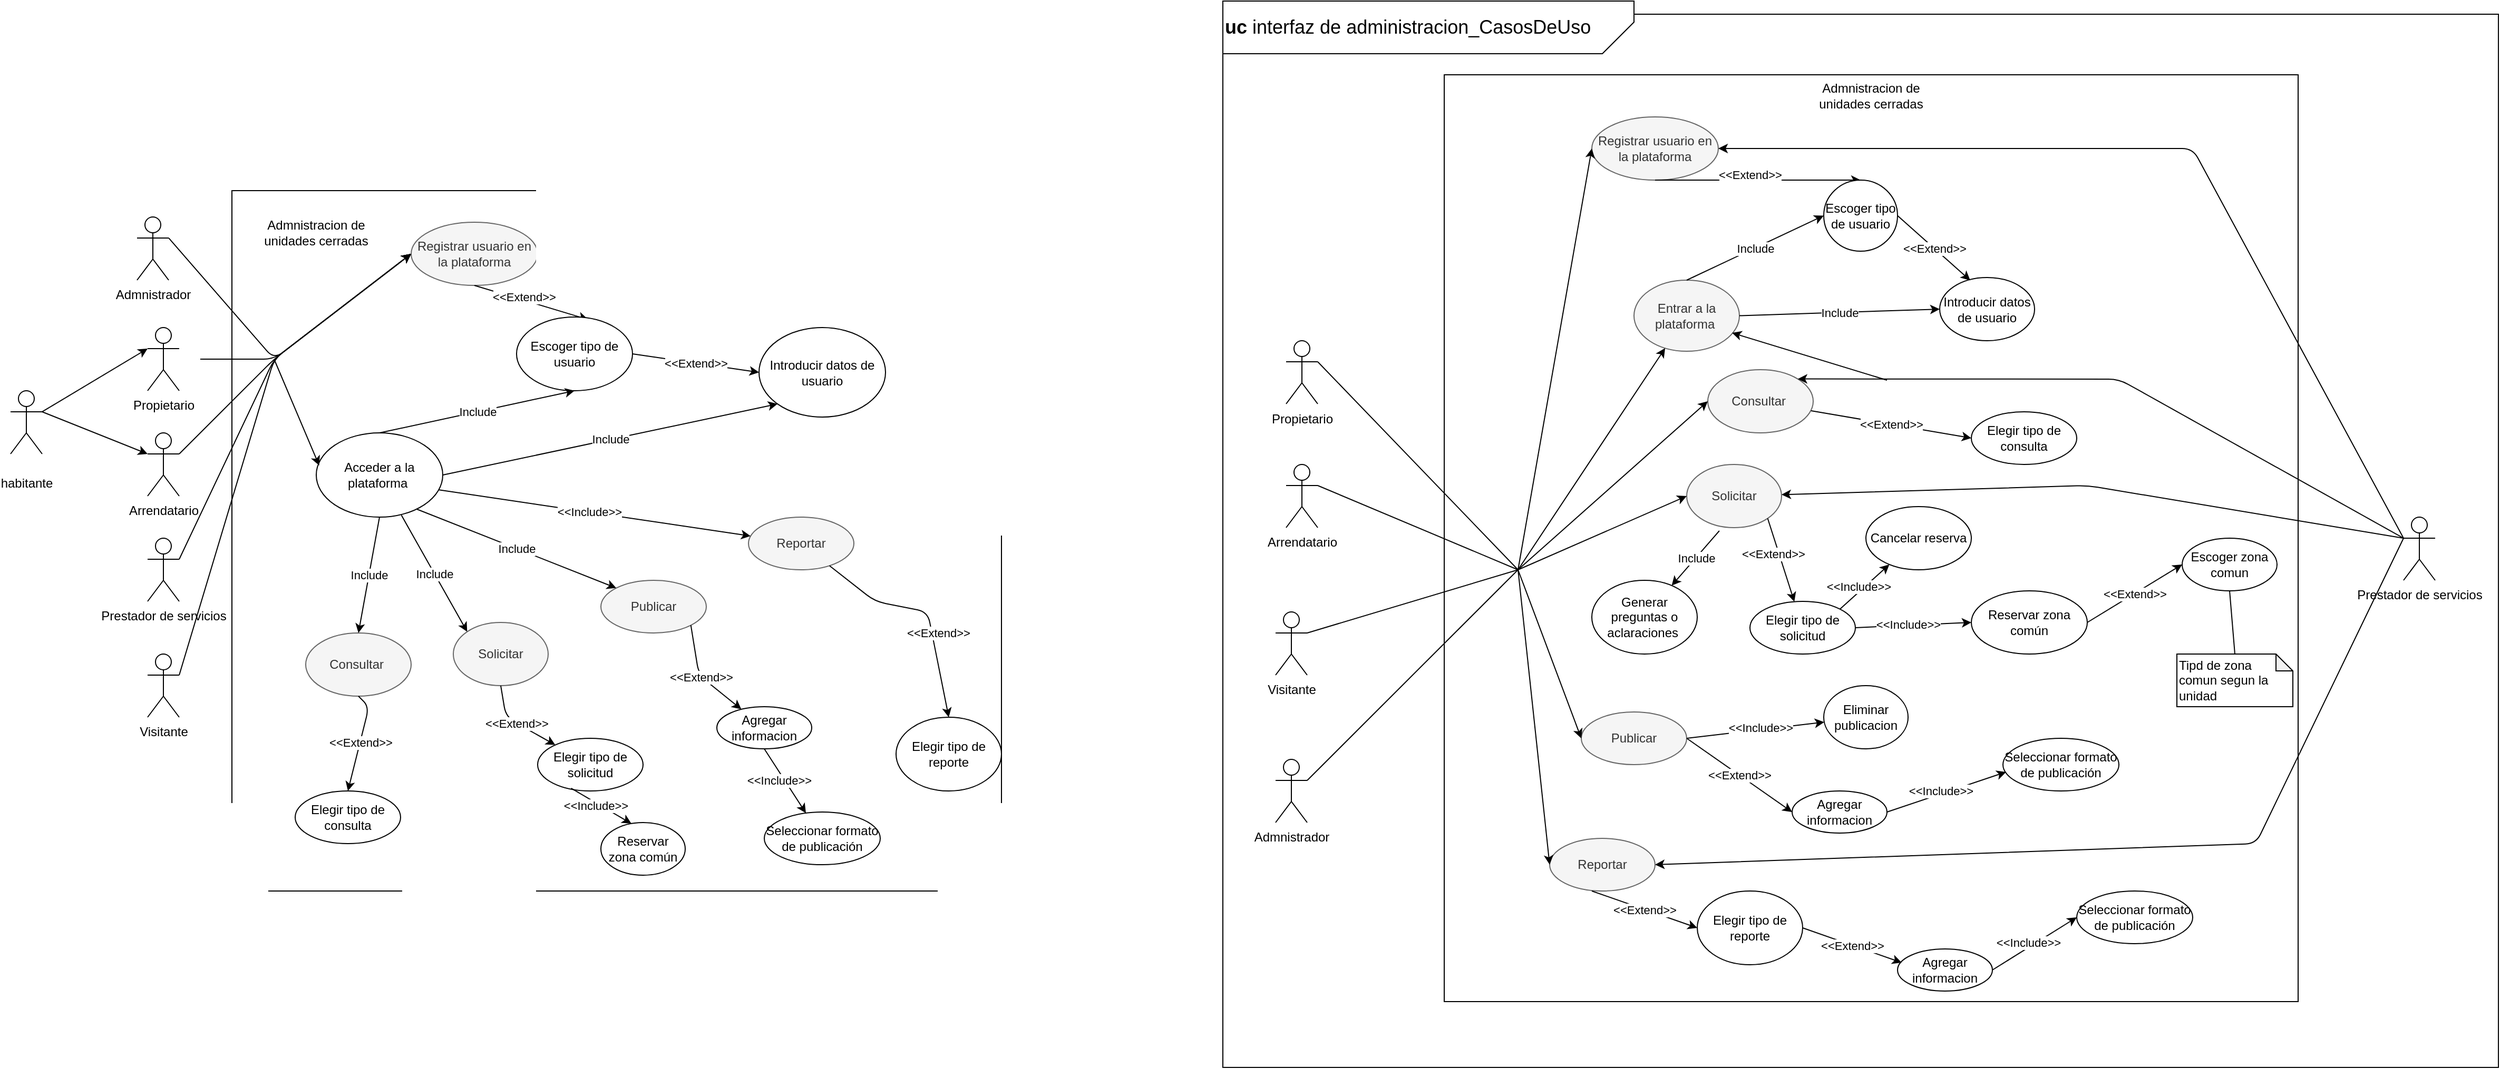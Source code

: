<mxfile version="13.6.6" type="github">
  <diagram id="JqKcGQJoDCqcwupZXbkY" name="Page-1">
    <mxGraphModel dx="2487" dy="1841" grid="1" gridSize="10" guides="1" tooltips="1" connect="1" arrows="1" fold="1" page="1" pageScale="1" pageWidth="827" pageHeight="1169" math="0" shadow="0">
      <root>
        <mxCell id="0" />
        <mxCell id="1" parent="0" />
        <mxCell id="0xDbNC47fGg1-5seRC9q-161" value="" style="rounded=0;whiteSpace=wrap;html=1;" vertex="1" parent="1">
          <mxGeometry x="1130" y="-287.5" width="1210" height="1000" as="geometry" />
        </mxCell>
        <mxCell id="DWUB2Uf6saMLc5BY2L6b-1" value="Admnistrador" style="shape=umlActor;verticalLabelPosition=bottom;verticalAlign=top;html=1;outlineConnect=0;" parent="1" vertex="1">
          <mxGeometry x="100" y="-95" width="30" height="60" as="geometry" />
        </mxCell>
        <mxCell id="DWUB2Uf6saMLc5BY2L6b-2" value="Propietario" style="shape=umlActor;verticalLabelPosition=bottom;verticalAlign=top;html=1;outlineConnect=0;" parent="1" vertex="1">
          <mxGeometry x="110" y="10" width="30" height="60" as="geometry" />
        </mxCell>
        <mxCell id="DWUB2Uf6saMLc5BY2L6b-3" value="Arrendatario" style="shape=umlActor;verticalLabelPosition=bottom;verticalAlign=top;html=1;outlineConnect=0;" parent="1" vertex="1">
          <mxGeometry x="110" y="110" width="30" height="60" as="geometry" />
        </mxCell>
        <mxCell id="DWUB2Uf6saMLc5BY2L6b-4" value="Prestador de servicios" style="shape=umlActor;verticalLabelPosition=bottom;verticalAlign=top;html=1;outlineConnect=0;" parent="1" vertex="1">
          <mxGeometry x="110" y="210" width="30" height="60" as="geometry" />
        </mxCell>
        <mxCell id="DWUB2Uf6saMLc5BY2L6b-7" value="Visitante" style="shape=umlActor;verticalLabelPosition=bottom;verticalAlign=top;html=1;outlineConnect=0;" parent="1" vertex="1">
          <mxGeometry x="110" y="320" width="30" height="60" as="geometry" />
        </mxCell>
        <mxCell id="DWUB2Uf6saMLc5BY2L6b-8" value="" style="rounded=0;whiteSpace=wrap;html=1;" parent="1" vertex="1">
          <mxGeometry x="190" y="-120" width="730" height="665" as="geometry" />
        </mxCell>
        <mxCell id="DWUB2Uf6saMLc5BY2L6b-9" value="Admnistracion de unidades cerradas" style="text;html=1;strokeColor=none;fillColor=none;align=center;verticalAlign=middle;whiteSpace=wrap;rounded=0;" parent="1" vertex="1">
          <mxGeometry x="200" y="-90" width="140" height="20" as="geometry" />
        </mxCell>
        <mxCell id="DWUB2Uf6saMLc5BY2L6b-14" value="Registrar usuario en la plataforma" style="ellipse;whiteSpace=wrap;html=1;fillColor=#f5f5f5;strokeColor=#666666;fontColor=#333333;" parent="1" vertex="1">
          <mxGeometry x="360" y="-90" width="120" height="60" as="geometry" />
        </mxCell>
        <mxCell id="DWUB2Uf6saMLc5BY2L6b-17" value="" style="endArrow=classic;html=1;exitX=1;exitY=0.333;exitDx=0;exitDy=0;exitPerimeter=0;entryX=0;entryY=0.5;entryDx=0;entryDy=0;" parent="1" source="DWUB2Uf6saMLc5BY2L6b-3" target="DWUB2Uf6saMLc5BY2L6b-14" edge="1">
          <mxGeometry width="50" height="50" relative="1" as="geometry">
            <mxPoint x="500" y="160" as="sourcePoint" />
            <mxPoint x="380" y="30" as="targetPoint" />
            <Array as="points">
              <mxPoint x="230" y="40" />
            </Array>
          </mxGeometry>
        </mxCell>
        <mxCell id="DWUB2Uf6saMLc5BY2L6b-18" value="" style="endArrow=classic;html=1;exitX=1;exitY=0.333;exitDx=0;exitDy=0;exitPerimeter=0;entryX=0;entryY=0.5;entryDx=0;entryDy=0;" parent="1" source="DWUB2Uf6saMLc5BY2L6b-4" target="DWUB2Uf6saMLc5BY2L6b-14" edge="1">
          <mxGeometry width="50" height="50" relative="1" as="geometry">
            <mxPoint x="490" y="190.0" as="sourcePoint" />
            <mxPoint x="400" y="40" as="targetPoint" />
            <Array as="points">
              <mxPoint x="230" y="40" />
            </Array>
          </mxGeometry>
        </mxCell>
        <mxCell id="DWUB2Uf6saMLc5BY2L6b-19" value="" style="endArrow=classic;html=1;exitX=1;exitY=0.333;exitDx=0;exitDy=0;exitPerimeter=0;entryX=0;entryY=0.5;entryDx=0;entryDy=0;" parent="1" source="DWUB2Uf6saMLc5BY2L6b-7" target="DWUB2Uf6saMLc5BY2L6b-14" edge="1">
          <mxGeometry width="50" height="50" relative="1" as="geometry">
            <mxPoint x="500" y="200.0" as="sourcePoint" />
            <mxPoint x="550" y="150.0" as="targetPoint" />
            <Array as="points">
              <mxPoint x="230" y="40" />
            </Array>
          </mxGeometry>
        </mxCell>
        <mxCell id="DWUB2Uf6saMLc5BY2L6b-20" value="" style="endArrow=classic;html=1;exitX=1;exitY=0.333;exitDx=0;exitDy=0;exitPerimeter=0;entryX=0;entryY=0.5;entryDx=0;entryDy=0;" parent="1" source="DWUB2Uf6saMLc5BY2L6b-1" target="DWUB2Uf6saMLc5BY2L6b-14" edge="1">
          <mxGeometry width="50" height="50" relative="1" as="geometry">
            <mxPoint x="510" y="210.0" as="sourcePoint" />
            <mxPoint x="500" y="20" as="targetPoint" />
            <Array as="points">
              <mxPoint x="230" y="40" />
            </Array>
          </mxGeometry>
        </mxCell>
        <mxCell id="DWUB2Uf6saMLc5BY2L6b-21" value="" style="endArrow=classic;html=1;entryX=0;entryY=0.5;entryDx=0;entryDy=0;" parent="1" target="DWUB2Uf6saMLc5BY2L6b-14" edge="1">
          <mxGeometry width="50" height="50" relative="1" as="geometry">
            <mxPoint x="160" y="40" as="sourcePoint" />
            <mxPoint x="180" y="170" as="targetPoint" />
            <Array as="points">
              <mxPoint x="230" y="40" />
            </Array>
          </mxGeometry>
        </mxCell>
        <mxCell id="DWUB2Uf6saMLc5BY2L6b-24" value="Consultar&amp;nbsp;" style="ellipse;whiteSpace=wrap;html=1;fillColor=#f5f5f5;strokeColor=#666666;fontColor=#333333;" parent="1" vertex="1">
          <mxGeometry x="260" y="300" width="100" height="60" as="geometry" />
        </mxCell>
        <mxCell id="DWUB2Uf6saMLc5BY2L6b-25" value="Solicitar" style="ellipse;whiteSpace=wrap;html=1;fillColor=#f5f5f5;strokeColor=#666666;fontColor=#333333;" parent="1" vertex="1">
          <mxGeometry x="400" y="290" width="90" height="60" as="geometry" />
        </mxCell>
        <mxCell id="DWUB2Uf6saMLc5BY2L6b-26" value="&lt;br&gt;habitante" style="shape=umlActor;verticalLabelPosition=bottom;verticalAlign=top;html=1;outlineConnect=0;" parent="1" vertex="1">
          <mxGeometry x="-20" y="70" width="30" height="60" as="geometry" />
        </mxCell>
        <mxCell id="DWUB2Uf6saMLc5BY2L6b-27" value="" style="endArrow=classic;html=1;exitX=1;exitY=0.333;exitDx=0;exitDy=0;exitPerimeter=0;entryX=0;entryY=0.333;entryDx=0;entryDy=0;entryPerimeter=0;" parent="1" source="DWUB2Uf6saMLc5BY2L6b-26" target="DWUB2Uf6saMLc5BY2L6b-2" edge="1">
          <mxGeometry width="50" height="50" relative="1" as="geometry">
            <mxPoint x="450" y="350" as="sourcePoint" />
            <mxPoint x="500" y="300" as="targetPoint" />
          </mxGeometry>
        </mxCell>
        <mxCell id="DWUB2Uf6saMLc5BY2L6b-28" value="" style="endArrow=classic;html=1;exitX=1;exitY=0.333;exitDx=0;exitDy=0;exitPerimeter=0;entryX=0;entryY=0.333;entryDx=0;entryDy=0;entryPerimeter=0;" parent="1" source="DWUB2Uf6saMLc5BY2L6b-26" target="DWUB2Uf6saMLc5BY2L6b-3" edge="1">
          <mxGeometry width="50" height="50" relative="1" as="geometry">
            <mxPoint x="450" y="350" as="sourcePoint" />
            <mxPoint x="500" y="300" as="targetPoint" />
          </mxGeometry>
        </mxCell>
        <mxCell id="DWUB2Uf6saMLc5BY2L6b-29" value="" style="endArrow=classic;html=1;exitX=0.5;exitY=1;exitDx=0;exitDy=0;entryX=0.617;entryY=0.034;entryDx=0;entryDy=0;entryPerimeter=0;" parent="1" source="DWUB2Uf6saMLc5BY2L6b-14" target="DWUB2Uf6saMLc5BY2L6b-31" edge="1">
          <mxGeometry relative="1" as="geometry">
            <mxPoint x="400.004" y="40.453" as="sourcePoint" />
            <mxPoint x="368" y="90" as="targetPoint" />
            <Array as="points" />
          </mxGeometry>
        </mxCell>
        <mxCell id="DWUB2Uf6saMLc5BY2L6b-30" value="&amp;lt;&amp;lt;Extend&amp;gt;&amp;gt;" style="edgeLabel;resizable=0;html=1;align=center;verticalAlign=middle;" parent="DWUB2Uf6saMLc5BY2L6b-29" connectable="0" vertex="1">
          <mxGeometry relative="1" as="geometry">
            <mxPoint x="-7.49" y="-5.7" as="offset" />
          </mxGeometry>
        </mxCell>
        <mxCell id="DWUB2Uf6saMLc5BY2L6b-31" value="Escoger tipo de usuario" style="ellipse;whiteSpace=wrap;html=1;" parent="1" vertex="1">
          <mxGeometry x="460" width="110" height="70" as="geometry" />
        </mxCell>
        <mxCell id="DWUB2Uf6saMLc5BY2L6b-32" value="Introducir datos de usuario" style="ellipse;whiteSpace=wrap;html=1;" parent="1" vertex="1">
          <mxGeometry x="690" y="10" width="120" height="85" as="geometry" />
        </mxCell>
        <mxCell id="DWUB2Uf6saMLc5BY2L6b-33" value="" style="endArrow=classic;html=1;exitX=1;exitY=0.5;exitDx=0;exitDy=0;entryX=0;entryY=0.5;entryDx=0;entryDy=0;" parent="1" source="DWUB2Uf6saMLc5BY2L6b-31" target="DWUB2Uf6saMLc5BY2L6b-32" edge="1">
          <mxGeometry relative="1" as="geometry">
            <mxPoint x="300" y="170" as="sourcePoint" />
            <mxPoint x="400" y="170" as="targetPoint" />
            <Array as="points" />
          </mxGeometry>
        </mxCell>
        <mxCell id="DWUB2Uf6saMLc5BY2L6b-34" value="&amp;lt;&amp;lt;Extend&amp;gt;&amp;gt;" style="edgeLabel;resizable=0;html=1;align=center;verticalAlign=middle;" parent="DWUB2Uf6saMLc5BY2L6b-33" connectable="0" vertex="1">
          <mxGeometry relative="1" as="geometry" />
        </mxCell>
        <mxCell id="DWUB2Uf6saMLc5BY2L6b-35" value="Acceder a la plataforma&amp;nbsp;" style="ellipse;whiteSpace=wrap;html=1;" parent="1" vertex="1">
          <mxGeometry x="270" y="110" width="120" height="80" as="geometry" />
        </mxCell>
        <mxCell id="DWUB2Uf6saMLc5BY2L6b-36" value="" style="endArrow=classic;html=1;exitX=1;exitY=0.5;exitDx=0;exitDy=0;entryX=0;entryY=1;entryDx=0;entryDy=0;" parent="1" source="DWUB2Uf6saMLc5BY2L6b-35" target="DWUB2Uf6saMLc5BY2L6b-32" edge="1">
          <mxGeometry relative="1" as="geometry">
            <mxPoint x="410.0" y="183.75" as="sourcePoint" />
            <mxPoint x="510.0" y="186.25" as="targetPoint" />
          </mxGeometry>
        </mxCell>
        <mxCell id="DWUB2Uf6saMLc5BY2L6b-37" value="Include" style="edgeLabel;resizable=0;html=1;align=center;verticalAlign=middle;" parent="DWUB2Uf6saMLc5BY2L6b-36" connectable="0" vertex="1">
          <mxGeometry relative="1" as="geometry" />
        </mxCell>
        <mxCell id="DWUB2Uf6saMLc5BY2L6b-38" value="Publicar" style="ellipse;whiteSpace=wrap;html=1;fillColor=#f5f5f5;strokeColor=#666666;fontColor=#333333;" parent="1" vertex="1">
          <mxGeometry x="540" y="250" width="100" height="50" as="geometry" />
        </mxCell>
        <mxCell id="DWUB2Uf6saMLc5BY2L6b-39" value="" style="endArrow=classic;html=1;entryX=0.023;entryY=0.387;entryDx=0;entryDy=0;entryPerimeter=0;" parent="1" target="DWUB2Uf6saMLc5BY2L6b-35" edge="1">
          <mxGeometry width="50" height="50" relative="1" as="geometry">
            <mxPoint x="230" y="40" as="sourcePoint" />
            <mxPoint x="440" y="190" as="targetPoint" />
          </mxGeometry>
        </mxCell>
        <mxCell id="DWUB2Uf6saMLc5BY2L6b-40" value="" style="endArrow=classic;html=1;exitX=0.5;exitY=1;exitDx=0;exitDy=0;entryX=0.5;entryY=0;entryDx=0;entryDy=0;" parent="1" source="DWUB2Uf6saMLc5BY2L6b-35" target="DWUB2Uf6saMLc5BY2L6b-24" edge="1">
          <mxGeometry relative="1" as="geometry">
            <mxPoint x="420.0" y="193.75" as="sourcePoint" />
            <mxPoint x="544.426" y="145.811" as="targetPoint" />
          </mxGeometry>
        </mxCell>
        <mxCell id="DWUB2Uf6saMLc5BY2L6b-41" value="Include" style="edgeLabel;resizable=0;html=1;align=center;verticalAlign=middle;" parent="DWUB2Uf6saMLc5BY2L6b-40" connectable="0" vertex="1">
          <mxGeometry relative="1" as="geometry" />
        </mxCell>
        <mxCell id="DWUB2Uf6saMLc5BY2L6b-43" value="" style="endArrow=classic;html=1;entryX=0;entryY=0;entryDx=0;entryDy=0;exitX=0.673;exitY=0.977;exitDx=0;exitDy=0;exitPerimeter=0;" parent="1" source="DWUB2Uf6saMLc5BY2L6b-35" target="DWUB2Uf6saMLc5BY2L6b-25" edge="1">
          <mxGeometry relative="1" as="geometry">
            <mxPoint x="360" y="210" as="sourcePoint" />
            <mxPoint x="544.426" y="145.811" as="targetPoint" />
          </mxGeometry>
        </mxCell>
        <mxCell id="DWUB2Uf6saMLc5BY2L6b-44" value="Include" style="edgeLabel;resizable=0;html=1;align=center;verticalAlign=middle;" parent="DWUB2Uf6saMLc5BY2L6b-43" connectable="0" vertex="1">
          <mxGeometry relative="1" as="geometry" />
        </mxCell>
        <mxCell id="DWUB2Uf6saMLc5BY2L6b-45" value="" style="endArrow=classic;html=1;exitX=0.796;exitY=0.906;exitDx=0;exitDy=0;entryX=0;entryY=0;entryDx=0;entryDy=0;exitPerimeter=0;" parent="1" source="DWUB2Uf6saMLc5BY2L6b-35" target="DWUB2Uf6saMLc5BY2L6b-38" edge="1">
          <mxGeometry relative="1" as="geometry">
            <mxPoint x="430.0" y="203.75" as="sourcePoint" />
            <mxPoint x="554.426" y="155.811" as="targetPoint" />
          </mxGeometry>
        </mxCell>
        <mxCell id="DWUB2Uf6saMLc5BY2L6b-46" value="Include" style="edgeLabel;resizable=0;html=1;align=center;verticalAlign=middle;" parent="DWUB2Uf6saMLc5BY2L6b-45" connectable="0" vertex="1">
          <mxGeometry relative="1" as="geometry" />
        </mxCell>
        <mxCell id="DWUB2Uf6saMLc5BY2L6b-47" value="Elegir tipo de consulta" style="ellipse;whiteSpace=wrap;html=1;" parent="1" vertex="1">
          <mxGeometry x="250" y="450" width="100" height="50" as="geometry" />
        </mxCell>
        <mxCell id="DWUB2Uf6saMLc5BY2L6b-48" value="" style="endArrow=classic;html=1;exitX=0.5;exitY=1;exitDx=0;exitDy=0;entryX=0.5;entryY=0;entryDx=0;entryDy=0;" parent="1" source="DWUB2Uf6saMLc5BY2L6b-24" target="DWUB2Uf6saMLc5BY2L6b-47" edge="1">
          <mxGeometry relative="1" as="geometry">
            <mxPoint x="410.0" y="125.0" as="sourcePoint" />
            <mxPoint x="530.0" y="130.0" as="targetPoint" />
            <Array as="points">
              <mxPoint x="320" y="370" />
            </Array>
          </mxGeometry>
        </mxCell>
        <mxCell id="DWUB2Uf6saMLc5BY2L6b-49" value="&amp;lt;&amp;lt;Extend&amp;gt;&amp;gt;" style="edgeLabel;resizable=0;html=1;align=center;verticalAlign=middle;" parent="DWUB2Uf6saMLc5BY2L6b-48" connectable="0" vertex="1">
          <mxGeometry relative="1" as="geometry" />
        </mxCell>
        <mxCell id="DWUB2Uf6saMLc5BY2L6b-50" value="" style="endArrow=classic;html=1;exitX=0.5;exitY=1;exitDx=0;exitDy=0;" parent="1" source="DWUB2Uf6saMLc5BY2L6b-25" target="DWUB2Uf6saMLc5BY2L6b-52" edge="1">
          <mxGeometry relative="1" as="geometry">
            <mxPoint x="330" y="360.0" as="sourcePoint" />
            <mxPoint x="313" y="411" as="targetPoint" />
            <Array as="points">
              <mxPoint x="450" y="380" />
            </Array>
          </mxGeometry>
        </mxCell>
        <mxCell id="DWUB2Uf6saMLc5BY2L6b-51" value="&amp;lt;&amp;lt;Extend&amp;gt;&amp;gt;" style="edgeLabel;resizable=0;html=1;align=center;verticalAlign=middle;" parent="DWUB2Uf6saMLc5BY2L6b-50" connectable="0" vertex="1">
          <mxGeometry relative="1" as="geometry" />
        </mxCell>
        <mxCell id="DWUB2Uf6saMLc5BY2L6b-52" value="&lt;span&gt;Elegir tipo de solicitud&lt;/span&gt;" style="ellipse;whiteSpace=wrap;html=1;" parent="1" vertex="1">
          <mxGeometry x="480" y="400" width="100" height="50" as="geometry" />
        </mxCell>
        <mxCell id="DWUB2Uf6saMLc5BY2L6b-53" value="" style="endArrow=classic;html=1;exitX=1;exitY=1;exitDx=0;exitDy=0;" parent="1" source="DWUB2Uf6saMLc5BY2L6b-38" target="DWUB2Uf6saMLc5BY2L6b-55" edge="1">
          <mxGeometry relative="1" as="geometry">
            <mxPoint x="470" y="360.0" as="sourcePoint" />
            <mxPoint x="453.713" y="430.069" as="targetPoint" />
            <Array as="points">
              <mxPoint x="633" y="340" />
            </Array>
          </mxGeometry>
        </mxCell>
        <mxCell id="DWUB2Uf6saMLc5BY2L6b-54" value="&amp;lt;&amp;lt;Extend&amp;gt;&amp;gt;" style="edgeLabel;resizable=0;html=1;align=center;verticalAlign=middle;" parent="DWUB2Uf6saMLc5BY2L6b-53" connectable="0" vertex="1">
          <mxGeometry relative="1" as="geometry" />
        </mxCell>
        <mxCell id="DWUB2Uf6saMLc5BY2L6b-55" value="Agregar informacion" style="ellipse;whiteSpace=wrap;html=1;" parent="1" vertex="1">
          <mxGeometry x="650" y="370" width="90" height="40" as="geometry" />
        </mxCell>
        <mxCell id="DWUB2Uf6saMLc5BY2L6b-56" value="" style="endArrow=classic;html=1;exitX=0.5;exitY=1;exitDx=0;exitDy=0;" parent="1" source="DWUB2Uf6saMLc5BY2L6b-55" target="DWUB2Uf6saMLc5BY2L6b-58" edge="1">
          <mxGeometry relative="1" as="geometry">
            <mxPoint x="397.56" y="215.3" as="sourcePoint" />
            <mxPoint x="610" y="510" as="targetPoint" />
          </mxGeometry>
        </mxCell>
        <mxCell id="DWUB2Uf6saMLc5BY2L6b-57" value="&amp;lt;&amp;lt;Include&amp;gt;&amp;gt;" style="edgeLabel;resizable=0;html=1;align=center;verticalAlign=middle;" parent="DWUB2Uf6saMLc5BY2L6b-56" connectable="0" vertex="1">
          <mxGeometry relative="1" as="geometry">
            <mxPoint x="-5.64" y="-0.88" as="offset" />
          </mxGeometry>
        </mxCell>
        <mxCell id="DWUB2Uf6saMLc5BY2L6b-58" value="Seleccionar formato de publicación" style="ellipse;whiteSpace=wrap;html=1;" parent="1" vertex="1">
          <mxGeometry x="695" y="470" width="110" height="50" as="geometry" />
        </mxCell>
        <mxCell id="DWUB2Uf6saMLc5BY2L6b-61" value="Consultar&amp;nbsp;" style="ellipse;whiteSpace=wrap;html=1;fillColor=#f5f5f5;strokeColor=#666666;fontColor=#333333;" parent="1" vertex="1">
          <mxGeometry x="1620" y="230" width="86" height="50" as="geometry" />
        </mxCell>
        <mxCell id="DWUB2Uf6saMLc5BY2L6b-63" value="Solicitar" style="ellipse;whiteSpace=wrap;html=1;fillColor=#f5f5f5;strokeColor=#666666;fontColor=#333333;" parent="1" vertex="1">
          <mxGeometry x="1620" y="300" width="86" height="50" as="geometry" />
        </mxCell>
        <mxCell id="DWUB2Uf6saMLc5BY2L6b-68" value="" style="endArrow=classic;html=1;exitX=0.5;exitY=0;exitDx=0;exitDy=0;entryX=0.5;entryY=1;entryDx=0;entryDy=0;" parent="1" source="DWUB2Uf6saMLc5BY2L6b-35" target="DWUB2Uf6saMLc5BY2L6b-31" edge="1">
          <mxGeometry relative="1" as="geometry">
            <mxPoint x="380" y="195" as="sourcePoint" />
            <mxPoint x="544.738" y="145.952" as="targetPoint" />
          </mxGeometry>
        </mxCell>
        <mxCell id="DWUB2Uf6saMLc5BY2L6b-69" value="Include" style="edgeLabel;resizable=0;html=1;align=center;verticalAlign=middle;" parent="DWUB2Uf6saMLc5BY2L6b-68" connectable="0" vertex="1">
          <mxGeometry relative="1" as="geometry" />
        </mxCell>
        <mxCell id="DWUB2Uf6saMLc5BY2L6b-74" value="Reservar zona común" style="ellipse;whiteSpace=wrap;html=1;" parent="1" vertex="1">
          <mxGeometry x="540" y="480" width="80" height="50" as="geometry" />
        </mxCell>
        <mxCell id="DWUB2Uf6saMLc5BY2L6b-75" value="" style="endArrow=classic;html=1;exitX=0.318;exitY=0.949;exitDx=0;exitDy=0;exitPerimeter=0;entryX=0.362;entryY=0.02;entryDx=0;entryDy=0;entryPerimeter=0;" parent="1" source="DWUB2Uf6saMLc5BY2L6b-52" target="DWUB2Uf6saMLc5BY2L6b-74" edge="1">
          <mxGeometry relative="1" as="geometry">
            <mxPoint x="635" y="380" as="sourcePoint" />
            <mxPoint x="664.636" y="450.448" as="targetPoint" />
          </mxGeometry>
        </mxCell>
        <mxCell id="DWUB2Uf6saMLc5BY2L6b-76" value="&amp;lt;&amp;lt;Include&amp;gt;&amp;gt;" style="edgeLabel;resizable=0;html=1;align=center;verticalAlign=middle;" parent="DWUB2Uf6saMLc5BY2L6b-75" connectable="0" vertex="1">
          <mxGeometry relative="1" as="geometry">
            <mxPoint x="-5.64" y="-0.88" as="offset" />
          </mxGeometry>
        </mxCell>
        <mxCell id="DWUB2Uf6saMLc5BY2L6b-77" value="Reportar" style="ellipse;whiteSpace=wrap;html=1;fillColor=#f5f5f5;strokeColor=#666666;fontColor=#333333;" parent="1" vertex="1">
          <mxGeometry x="680" y="190" width="100" height="50" as="geometry" />
        </mxCell>
        <mxCell id="DWUB2Uf6saMLc5BY2L6b-78" value="" style="endArrow=classic;html=1;exitX=0.971;exitY=0.677;exitDx=0;exitDy=0;exitPerimeter=0;" parent="1" source="DWUB2Uf6saMLc5BY2L6b-35" target="DWUB2Uf6saMLc5BY2L6b-77" edge="1">
          <mxGeometry relative="1" as="geometry">
            <mxPoint x="461.8" y="467.45" as="sourcePoint" />
            <mxPoint x="438.96" y="521.0" as="targetPoint" />
          </mxGeometry>
        </mxCell>
        <mxCell id="DWUB2Uf6saMLc5BY2L6b-79" value="&amp;lt;&amp;lt;Include&amp;gt;&amp;gt;" style="edgeLabel;resizable=0;html=1;align=center;verticalAlign=middle;" parent="DWUB2Uf6saMLc5BY2L6b-78" connectable="0" vertex="1">
          <mxGeometry relative="1" as="geometry">
            <mxPoint x="-5.64" y="-0.88" as="offset" />
          </mxGeometry>
        </mxCell>
        <mxCell id="DWUB2Uf6saMLc5BY2L6b-81" value="" style="endArrow=classic;html=1;entryX=0.5;entryY=0;entryDx=0;entryDy=0;" parent="1" source="DWUB2Uf6saMLc5BY2L6b-77" target="DWUB2Uf6saMLc5BY2L6b-83" edge="1">
          <mxGeometry relative="1" as="geometry">
            <mxPoint x="320" y="370" as="sourcePoint" />
            <mxPoint x="310" y="460" as="targetPoint" />
            <Array as="points">
              <mxPoint x="800" y="270" />
              <mxPoint x="850" y="280" />
            </Array>
          </mxGeometry>
        </mxCell>
        <mxCell id="DWUB2Uf6saMLc5BY2L6b-82" value="&amp;lt;&amp;lt;Extend&amp;gt;&amp;gt;" style="edgeLabel;resizable=0;html=1;align=center;verticalAlign=middle;" parent="DWUB2Uf6saMLc5BY2L6b-81" connectable="0" vertex="1">
          <mxGeometry relative="1" as="geometry">
            <mxPoint x="11.84" y="20.37" as="offset" />
          </mxGeometry>
        </mxCell>
        <mxCell id="DWUB2Uf6saMLc5BY2L6b-83" value="Elegir tipo de reporte" style="ellipse;whiteSpace=wrap;html=1;" parent="1" vertex="1">
          <mxGeometry x="820" y="380" width="100" height="70" as="geometry" />
        </mxCell>
        <mxCell id="0xDbNC47fGg1-5seRC9q-13" value="Admnistrador" style="shape=umlActor;verticalLabelPosition=bottom;verticalAlign=top;html=1;outlineConnect=0;" vertex="1" parent="1">
          <mxGeometry x="1180" y="420" width="30" height="60" as="geometry" />
        </mxCell>
        <mxCell id="0xDbNC47fGg1-5seRC9q-14" value="Propietario" style="shape=umlActor;verticalLabelPosition=bottom;verticalAlign=top;html=1;outlineConnect=0;" vertex="1" parent="1">
          <mxGeometry x="1190" y="22.5" width="30" height="60" as="geometry" />
        </mxCell>
        <mxCell id="0xDbNC47fGg1-5seRC9q-15" value="Arrendatario" style="shape=umlActor;verticalLabelPosition=bottom;verticalAlign=top;html=1;outlineConnect=0;" vertex="1" parent="1">
          <mxGeometry x="1190" y="140" width="30" height="60" as="geometry" />
        </mxCell>
        <mxCell id="0xDbNC47fGg1-5seRC9q-16" value="Prestador de servicios" style="shape=umlActor;verticalLabelPosition=bottom;verticalAlign=top;html=1;outlineConnect=0;" vertex="1" parent="1">
          <mxGeometry x="2250" y="190" width="30" height="60" as="geometry" />
        </mxCell>
        <mxCell id="0xDbNC47fGg1-5seRC9q-17" value="Visitante" style="shape=umlActor;verticalLabelPosition=bottom;verticalAlign=top;html=1;outlineConnect=0;" vertex="1" parent="1">
          <mxGeometry x="1180" y="280" width="30" height="60" as="geometry" />
        </mxCell>
        <mxCell id="0xDbNC47fGg1-5seRC9q-18" value="" style="rounded=0;whiteSpace=wrap;html=1;" vertex="1" parent="1">
          <mxGeometry x="1340" y="-230" width="810" height="880" as="geometry" />
        </mxCell>
        <mxCell id="0xDbNC47fGg1-5seRC9q-19" value="Admnistracion de unidades cerradas" style="text;html=1;strokeColor=none;fillColor=none;align=center;verticalAlign=middle;whiteSpace=wrap;rounded=0;" vertex="1" parent="1">
          <mxGeometry x="1675" y="-220" width="140" height="20" as="geometry" />
        </mxCell>
        <mxCell id="0xDbNC47fGg1-5seRC9q-20" value="Registrar usuario en la plataforma" style="ellipse;whiteSpace=wrap;html=1;fillColor=#f5f5f5;strokeColor=#666666;fontColor=#333333;" vertex="1" parent="1">
          <mxGeometry x="1480" y="-190" width="120" height="60" as="geometry" />
        </mxCell>
        <mxCell id="0xDbNC47fGg1-5seRC9q-26" value="Consultar&amp;nbsp;" style="ellipse;whiteSpace=wrap;html=1;fillColor=#f5f5f5;strokeColor=#666666;fontColor=#333333;" vertex="1" parent="1">
          <mxGeometry x="1590" y="50" width="100" height="60" as="geometry" />
        </mxCell>
        <mxCell id="0xDbNC47fGg1-5seRC9q-27" value="Solicitar" style="ellipse;whiteSpace=wrap;html=1;fillColor=#f5f5f5;strokeColor=#666666;fontColor=#333333;" vertex="1" parent="1">
          <mxGeometry x="1570" y="140" width="90" height="60" as="geometry" />
        </mxCell>
        <mxCell id="0xDbNC47fGg1-5seRC9q-31" value="" style="endArrow=classic;html=1;exitX=0.5;exitY=1;exitDx=0;exitDy=0;entryX=0.5;entryY=0;entryDx=0;entryDy=0;" edge="1" parent="1" source="0xDbNC47fGg1-5seRC9q-20" target="0xDbNC47fGg1-5seRC9q-33">
          <mxGeometry relative="1" as="geometry">
            <mxPoint x="1590.004" y="42.953" as="sourcePoint" />
            <mxPoint x="1558" y="92.5" as="targetPoint" />
            <Array as="points" />
          </mxGeometry>
        </mxCell>
        <mxCell id="0xDbNC47fGg1-5seRC9q-32" value="&amp;lt;&amp;lt;Extend&amp;gt;&amp;gt;" style="edgeLabel;resizable=0;html=1;align=center;verticalAlign=middle;" connectable="0" vertex="1" parent="0xDbNC47fGg1-5seRC9q-31">
          <mxGeometry relative="1" as="geometry">
            <mxPoint x="-7.49" y="-5.7" as="offset" />
          </mxGeometry>
        </mxCell>
        <mxCell id="0xDbNC47fGg1-5seRC9q-33" value="Escoger tipo de usuario" style="ellipse;whiteSpace=wrap;html=1;" vertex="1" parent="1">
          <mxGeometry x="1700" y="-130" width="70" height="67.5" as="geometry" />
        </mxCell>
        <mxCell id="0xDbNC47fGg1-5seRC9q-34" value="Introducir datos de usuario" style="ellipse;whiteSpace=wrap;html=1;" vertex="1" parent="1">
          <mxGeometry x="1810" y="-37.5" width="90" height="60" as="geometry" />
        </mxCell>
        <mxCell id="0xDbNC47fGg1-5seRC9q-35" value="" style="endArrow=classic;html=1;exitX=1;exitY=0.5;exitDx=0;exitDy=0;entryX=0.322;entryY=0.046;entryDx=0;entryDy=0;entryPerimeter=0;" edge="1" parent="1" source="0xDbNC47fGg1-5seRC9q-33" target="0xDbNC47fGg1-5seRC9q-34">
          <mxGeometry relative="1" as="geometry">
            <mxPoint x="1490" y="172.5" as="sourcePoint" />
            <mxPoint x="1590" y="172.5" as="targetPoint" />
            <Array as="points" />
          </mxGeometry>
        </mxCell>
        <mxCell id="0xDbNC47fGg1-5seRC9q-36" value="&amp;lt;&amp;lt;Extend&amp;gt;&amp;gt;" style="edgeLabel;resizable=0;html=1;align=center;verticalAlign=middle;" connectable="0" vertex="1" parent="0xDbNC47fGg1-5seRC9q-35">
          <mxGeometry relative="1" as="geometry" />
        </mxCell>
        <mxCell id="0xDbNC47fGg1-5seRC9q-37" value="Entrar a la plataforma&amp;nbsp;" style="ellipse;whiteSpace=wrap;html=1;fillColor=#f5f5f5;strokeColor=#666666;fontColor=#333333;" vertex="1" parent="1">
          <mxGeometry x="1520" y="-35" width="100" height="67.5" as="geometry" />
        </mxCell>
        <mxCell id="0xDbNC47fGg1-5seRC9q-40" value="Publicar" style="ellipse;whiteSpace=wrap;html=1;fillColor=#f5f5f5;strokeColor=#666666;fontColor=#333333;" vertex="1" parent="1">
          <mxGeometry x="1470" y="375" width="100" height="50" as="geometry" />
        </mxCell>
        <mxCell id="0xDbNC47fGg1-5seRC9q-60" value="" style="endArrow=classic;html=1;exitX=0.5;exitY=0;exitDx=0;exitDy=0;entryX=0;entryY=0.5;entryDx=0;entryDy=0;" edge="1" parent="1" source="0xDbNC47fGg1-5seRC9q-37" target="0xDbNC47fGg1-5seRC9q-33">
          <mxGeometry relative="1" as="geometry">
            <mxPoint x="1570" y="197.5" as="sourcePoint" />
            <mxPoint x="1734.738" y="148.452" as="targetPoint" />
          </mxGeometry>
        </mxCell>
        <mxCell id="0xDbNC47fGg1-5seRC9q-61" value="Include" style="edgeLabel;resizable=0;html=1;align=center;verticalAlign=middle;" connectable="0" vertex="1" parent="0xDbNC47fGg1-5seRC9q-60">
          <mxGeometry relative="1" as="geometry" />
        </mxCell>
        <mxCell id="0xDbNC47fGg1-5seRC9q-65" value="Reportar" style="ellipse;whiteSpace=wrap;html=1;fillColor=#f5f5f5;strokeColor=#666666;fontColor=#333333;" vertex="1" parent="1">
          <mxGeometry x="1440" y="495" width="100" height="50" as="geometry" />
        </mxCell>
        <mxCell id="0xDbNC47fGg1-5seRC9q-77" value="" style="endArrow=none;html=1;exitX=1;exitY=0.333;exitDx=0;exitDy=0;exitPerimeter=0;" edge="1" parent="1" source="0xDbNC47fGg1-5seRC9q-14">
          <mxGeometry width="50" height="50" relative="1" as="geometry">
            <mxPoint x="1600" y="250" as="sourcePoint" />
            <mxPoint x="1410" y="240" as="targetPoint" />
          </mxGeometry>
        </mxCell>
        <mxCell id="0xDbNC47fGg1-5seRC9q-78" value="" style="endArrow=none;html=1;exitX=1;exitY=0.333;exitDx=0;exitDy=0;exitPerimeter=0;" edge="1" parent="1" source="0xDbNC47fGg1-5seRC9q-15">
          <mxGeometry width="50" height="50" relative="1" as="geometry">
            <mxPoint x="1600" y="250" as="sourcePoint" />
            <mxPoint x="1410" y="240" as="targetPoint" />
          </mxGeometry>
        </mxCell>
        <mxCell id="0xDbNC47fGg1-5seRC9q-79" value="" style="endArrow=none;html=1;exitX=1;exitY=0.333;exitDx=0;exitDy=0;exitPerimeter=0;" edge="1" parent="1" source="0xDbNC47fGg1-5seRC9q-17">
          <mxGeometry width="50" height="50" relative="1" as="geometry">
            <mxPoint x="1600" y="250" as="sourcePoint" />
            <mxPoint x="1410" y="240" as="targetPoint" />
            <Array as="points" />
          </mxGeometry>
        </mxCell>
        <mxCell id="0xDbNC47fGg1-5seRC9q-80" value="" style="endArrow=classic;html=1;entryX=0;entryY=0.5;entryDx=0;entryDy=0;" edge="1" parent="1" target="0xDbNC47fGg1-5seRC9q-20">
          <mxGeometry width="50" height="50" relative="1" as="geometry">
            <mxPoint x="1410" y="240" as="sourcePoint" />
            <mxPoint x="1650" y="200" as="targetPoint" />
          </mxGeometry>
        </mxCell>
        <mxCell id="0xDbNC47fGg1-5seRC9q-81" value="" style="endArrow=classic;html=1;" edge="1" parent="1" target="0xDbNC47fGg1-5seRC9q-37">
          <mxGeometry width="50" height="50" relative="1" as="geometry">
            <mxPoint x="1410" y="240" as="sourcePoint" />
            <mxPoint x="1720" y="50" as="targetPoint" />
          </mxGeometry>
        </mxCell>
        <mxCell id="0xDbNC47fGg1-5seRC9q-98" value="" style="endArrow=classic;html=1;entryX=0;entryY=0.5;entryDx=0;entryDy=0;" edge="1" parent="1" target="0xDbNC47fGg1-5seRC9q-26">
          <mxGeometry width="50" height="50" relative="1" as="geometry">
            <mxPoint x="1410" y="240" as="sourcePoint" />
            <mxPoint x="1760" y="130" as="targetPoint" />
          </mxGeometry>
        </mxCell>
        <mxCell id="0xDbNC47fGg1-5seRC9q-99" value="" style="endArrow=classic;html=1;entryX=0;entryY=0.5;entryDx=0;entryDy=0;" edge="1" parent="1" target="0xDbNC47fGg1-5seRC9q-27">
          <mxGeometry width="50" height="50" relative="1" as="geometry">
            <mxPoint x="1410" y="240" as="sourcePoint" />
            <mxPoint x="1760" y="270" as="targetPoint" />
          </mxGeometry>
        </mxCell>
        <mxCell id="0xDbNC47fGg1-5seRC9q-100" value="" style="endArrow=classic;html=1;entryX=0;entryY=0.5;entryDx=0;entryDy=0;" edge="1" parent="1" target="0xDbNC47fGg1-5seRC9q-40">
          <mxGeometry width="50" height="50" relative="1" as="geometry">
            <mxPoint x="1410" y="240" as="sourcePoint" />
            <mxPoint x="1760" y="270" as="targetPoint" />
          </mxGeometry>
        </mxCell>
        <mxCell id="0xDbNC47fGg1-5seRC9q-101" value="" style="endArrow=classic;html=1;entryX=0;entryY=0.5;entryDx=0;entryDy=0;" edge="1" parent="1" target="0xDbNC47fGg1-5seRC9q-65">
          <mxGeometry width="50" height="50" relative="1" as="geometry">
            <mxPoint x="1410" y="240" as="sourcePoint" />
            <mxPoint x="1760" y="270" as="targetPoint" />
          </mxGeometry>
        </mxCell>
        <mxCell id="0xDbNC47fGg1-5seRC9q-102" value="" style="endArrow=classic;html=1;exitX=1;exitY=0.5;exitDx=0;exitDy=0;entryX=0;entryY=0.5;entryDx=0;entryDy=0;" edge="1" parent="1" source="0xDbNC47fGg1-5seRC9q-37" target="0xDbNC47fGg1-5seRC9q-34">
          <mxGeometry relative="1" as="geometry">
            <mxPoint x="340" y="120" as="sourcePoint" />
            <mxPoint x="525" y="80" as="targetPoint" />
          </mxGeometry>
        </mxCell>
        <mxCell id="0xDbNC47fGg1-5seRC9q-103" value="Include" style="edgeLabel;resizable=0;html=1;align=center;verticalAlign=middle;" connectable="0" vertex="1" parent="0xDbNC47fGg1-5seRC9q-102">
          <mxGeometry relative="1" as="geometry" />
        </mxCell>
        <mxCell id="0xDbNC47fGg1-5seRC9q-109" value="" style="endArrow=none;html=1;exitX=1;exitY=0.333;exitDx=0;exitDy=0;exitPerimeter=0;" edge="1" parent="1" source="0xDbNC47fGg1-5seRC9q-13">
          <mxGeometry width="50" height="50" relative="1" as="geometry">
            <mxPoint x="1670" y="290" as="sourcePoint" />
            <mxPoint x="1410" y="240" as="targetPoint" />
          </mxGeometry>
        </mxCell>
        <mxCell id="0xDbNC47fGg1-5seRC9q-110" value="" style="endArrow=classic;html=1;entryX=1;entryY=0.5;entryDx=0;entryDy=0;" edge="1" parent="1" target="0xDbNC47fGg1-5seRC9q-20">
          <mxGeometry width="50" height="50" relative="1" as="geometry">
            <mxPoint x="2250" y="210" as="sourcePoint" />
            <mxPoint x="1720" y="240" as="targetPoint" />
            <Array as="points">
              <mxPoint x="2050" y="-160" />
            </Array>
          </mxGeometry>
        </mxCell>
        <mxCell id="0xDbNC47fGg1-5seRC9q-112" value="" style="endArrow=classic;html=1;" edge="1" parent="1" target="0xDbNC47fGg1-5seRC9q-27">
          <mxGeometry width="50" height="50" relative="1" as="geometry">
            <mxPoint x="2250" y="210" as="sourcePoint" />
            <mxPoint x="1720" y="240" as="targetPoint" />
            <Array as="points">
              <mxPoint x="1950" y="160" />
            </Array>
          </mxGeometry>
        </mxCell>
        <mxCell id="0xDbNC47fGg1-5seRC9q-113" value="" style="endArrow=classic;html=1;exitX=0;exitY=0.333;exitDx=0;exitDy=0;exitPerimeter=0;entryX=1;entryY=0.5;entryDx=0;entryDy=0;" edge="1" parent="1" source="0xDbNC47fGg1-5seRC9q-16" target="0xDbNC47fGg1-5seRC9q-65">
          <mxGeometry width="50" height="50" relative="1" as="geometry">
            <mxPoint x="1670" y="290" as="sourcePoint" />
            <mxPoint x="1720" y="240" as="targetPoint" />
            <Array as="points">
              <mxPoint x="2110" y="500" />
            </Array>
          </mxGeometry>
        </mxCell>
        <mxCell id="0xDbNC47fGg1-5seRC9q-114" value="" style="endArrow=classic;html=1;entryX=1;entryY=0;entryDx=0;entryDy=0;" edge="1" parent="1" target="0xDbNC47fGg1-5seRC9q-26">
          <mxGeometry width="50" height="50" relative="1" as="geometry">
            <mxPoint x="2250" y="210" as="sourcePoint" />
            <mxPoint x="1630" y="90" as="targetPoint" />
            <Array as="points">
              <mxPoint x="1980" y="59" />
            </Array>
          </mxGeometry>
        </mxCell>
        <mxCell id="0xDbNC47fGg1-5seRC9q-115" value="Elegir tipo de consulta" style="ellipse;whiteSpace=wrap;html=1;" vertex="1" parent="1">
          <mxGeometry x="1840" y="90" width="100" height="50" as="geometry" />
        </mxCell>
        <mxCell id="0xDbNC47fGg1-5seRC9q-116" value="" style="endArrow=classic;html=1;exitX=0.98;exitY=0.65;exitDx=0;exitDy=0;entryX=0;entryY=0.5;entryDx=0;entryDy=0;exitPerimeter=0;" edge="1" parent="1" source="0xDbNC47fGg1-5seRC9q-26" target="0xDbNC47fGg1-5seRC9q-115">
          <mxGeometry relative="1" as="geometry">
            <mxPoint x="320" y="370" as="sourcePoint" />
            <mxPoint x="310" y="460" as="targetPoint" />
            <Array as="points" />
          </mxGeometry>
        </mxCell>
        <mxCell id="0xDbNC47fGg1-5seRC9q-117" value="&amp;lt;&amp;lt;Extend&amp;gt;&amp;gt;" style="edgeLabel;resizable=0;html=1;align=center;verticalAlign=middle;" connectable="0" vertex="1" parent="0xDbNC47fGg1-5seRC9q-116">
          <mxGeometry relative="1" as="geometry" />
        </mxCell>
        <mxCell id="0xDbNC47fGg1-5seRC9q-118" value="&lt;span&gt;Elegir tipo de solicitud&lt;/span&gt;" style="ellipse;whiteSpace=wrap;html=1;" vertex="1" parent="1">
          <mxGeometry x="1630" y="270" width="100" height="50" as="geometry" />
        </mxCell>
        <mxCell id="0xDbNC47fGg1-5seRC9q-119" value="" style="endArrow=classic;html=1;exitX=1;exitY=1;exitDx=0;exitDy=0;" edge="1" parent="1" source="0xDbNC47fGg1-5seRC9q-27" target="0xDbNC47fGg1-5seRC9q-118">
          <mxGeometry relative="1" as="geometry">
            <mxPoint x="430" y="-20" as="sourcePoint" />
            <mxPoint x="537.87" y="12.38" as="targetPoint" />
            <Array as="points" />
          </mxGeometry>
        </mxCell>
        <mxCell id="0xDbNC47fGg1-5seRC9q-120" value="&amp;lt;&amp;lt;Extend&amp;gt;&amp;gt;" style="edgeLabel;resizable=0;html=1;align=center;verticalAlign=middle;" connectable="0" vertex="1" parent="0xDbNC47fGg1-5seRC9q-119">
          <mxGeometry relative="1" as="geometry">
            <mxPoint x="-7.49" y="-5.7" as="offset" />
          </mxGeometry>
        </mxCell>
        <mxCell id="0xDbNC47fGg1-5seRC9q-121" value="Reservar zona común" style="ellipse;whiteSpace=wrap;html=1;" vertex="1" parent="1">
          <mxGeometry x="1840" y="260" width="110" height="60" as="geometry" />
        </mxCell>
        <mxCell id="0xDbNC47fGg1-5seRC9q-122" value="" style="endArrow=classic;html=1;exitX=1;exitY=0.5;exitDx=0;exitDy=0;entryX=0;entryY=0.5;entryDx=0;entryDy=0;" edge="1" parent="1" source="0xDbNC47fGg1-5seRC9q-118" target="0xDbNC47fGg1-5seRC9q-121">
          <mxGeometry relative="1" as="geometry">
            <mxPoint x="521.8" y="457.45" as="sourcePoint" />
            <mxPoint x="578.96" y="491" as="targetPoint" />
          </mxGeometry>
        </mxCell>
        <mxCell id="0xDbNC47fGg1-5seRC9q-123" value="&amp;lt;&amp;lt;Include&amp;gt;&amp;gt;" style="edgeLabel;resizable=0;html=1;align=center;verticalAlign=middle;" connectable="0" vertex="1" parent="0xDbNC47fGg1-5seRC9q-122">
          <mxGeometry relative="1" as="geometry">
            <mxPoint x="-5.64" y="-0.88" as="offset" />
          </mxGeometry>
        </mxCell>
        <mxCell id="0xDbNC47fGg1-5seRC9q-124" value="Agregar informacion" style="ellipse;whiteSpace=wrap;html=1;" vertex="1" parent="1">
          <mxGeometry x="1670" y="450" width="90" height="40" as="geometry" />
        </mxCell>
        <mxCell id="0xDbNC47fGg1-5seRC9q-125" value="" style="endArrow=classic;html=1;exitX=1;exitY=0.5;exitDx=0;exitDy=0;entryX=0;entryY=0.5;entryDx=0;entryDy=0;" edge="1" parent="1" source="0xDbNC47fGg1-5seRC9q-40" target="0xDbNC47fGg1-5seRC9q-124">
          <mxGeometry relative="1" as="geometry">
            <mxPoint x="1728" y="144" as="sourcePoint" />
            <mxPoint x="1860" y="175" as="targetPoint" />
            <Array as="points" />
          </mxGeometry>
        </mxCell>
        <mxCell id="0xDbNC47fGg1-5seRC9q-126" value="&amp;lt;&amp;lt;Extend&amp;gt;&amp;gt;" style="edgeLabel;resizable=0;html=1;align=center;verticalAlign=middle;" connectable="0" vertex="1" parent="0xDbNC47fGg1-5seRC9q-125">
          <mxGeometry relative="1" as="geometry" />
        </mxCell>
        <mxCell id="0xDbNC47fGg1-5seRC9q-127" value="Elegir tipo de reporte" style="ellipse;whiteSpace=wrap;html=1;" vertex="1" parent="1">
          <mxGeometry x="1580" y="545" width="100" height="70" as="geometry" />
        </mxCell>
        <mxCell id="0xDbNC47fGg1-5seRC9q-130" value="Seleccionar formato de publicación" style="ellipse;whiteSpace=wrap;html=1;" vertex="1" parent="1">
          <mxGeometry x="1870" y="400" width="110" height="50" as="geometry" />
        </mxCell>
        <mxCell id="0xDbNC47fGg1-5seRC9q-131" value="" style="endArrow=classic;html=1;exitX=1;exitY=0.5;exitDx=0;exitDy=0;entryX=0.027;entryY=0.64;entryDx=0;entryDy=0;entryPerimeter=0;" edge="1" parent="1" source="0xDbNC47fGg1-5seRC9q-124" target="0xDbNC47fGg1-5seRC9q-130">
          <mxGeometry relative="1" as="geometry">
            <mxPoint x="705" y="420" as="sourcePoint" />
            <mxPoint x="1878" y="475" as="targetPoint" />
          </mxGeometry>
        </mxCell>
        <mxCell id="0xDbNC47fGg1-5seRC9q-132" value="&amp;lt;&amp;lt;Include&amp;gt;&amp;gt;" style="edgeLabel;resizable=0;html=1;align=center;verticalAlign=middle;" connectable="0" vertex="1" parent="0xDbNC47fGg1-5seRC9q-131">
          <mxGeometry relative="1" as="geometry">
            <mxPoint x="-5.64" y="-0.88" as="offset" />
          </mxGeometry>
        </mxCell>
        <mxCell id="0xDbNC47fGg1-5seRC9q-133" value="Escoger zona comun" style="ellipse;whiteSpace=wrap;html=1;" vertex="1" parent="1">
          <mxGeometry x="2040" y="210" width="90" height="50" as="geometry" />
        </mxCell>
        <mxCell id="0xDbNC47fGg1-5seRC9q-134" value="" style="endArrow=classic;html=1;exitX=1;exitY=0.5;exitDx=0;exitDy=0;entryX=0;entryY=0.5;entryDx=0;entryDy=0;" edge="1" parent="1" source="0xDbNC47fGg1-5seRC9q-121" target="0xDbNC47fGg1-5seRC9q-133">
          <mxGeometry relative="1" as="geometry">
            <mxPoint x="1688" y="134" as="sourcePoint" />
            <mxPoint x="1840" y="180" as="targetPoint" />
            <Array as="points" />
          </mxGeometry>
        </mxCell>
        <mxCell id="0xDbNC47fGg1-5seRC9q-135" value="&amp;lt;&amp;lt;Extend&amp;gt;&amp;gt;" style="edgeLabel;resizable=0;html=1;align=center;verticalAlign=middle;" connectable="0" vertex="1" parent="0xDbNC47fGg1-5seRC9q-134">
          <mxGeometry relative="1" as="geometry" />
        </mxCell>
        <mxCell id="0xDbNC47fGg1-5seRC9q-136" value="Generar preguntas o aclaraciones&amp;nbsp;" style="ellipse;whiteSpace=wrap;html=1;" vertex="1" parent="1">
          <mxGeometry x="1480" y="250" width="100" height="70" as="geometry" />
        </mxCell>
        <mxCell id="0xDbNC47fGg1-5seRC9q-137" value="" style="endArrow=classic;html=1;exitX=0.344;exitY=1.05;exitDx=0;exitDy=0;exitPerimeter=0;" edge="1" parent="1" source="0xDbNC47fGg1-5seRC9q-27" target="0xDbNC47fGg1-5seRC9q-136">
          <mxGeometry relative="1" as="geometry">
            <mxPoint x="1560" y="16.25" as="sourcePoint" />
            <mxPoint x="1690" y="-58.75" as="targetPoint" />
          </mxGeometry>
        </mxCell>
        <mxCell id="0xDbNC47fGg1-5seRC9q-138" value="Include" style="edgeLabel;resizable=0;html=1;align=center;verticalAlign=middle;" connectable="0" vertex="1" parent="0xDbNC47fGg1-5seRC9q-137">
          <mxGeometry relative="1" as="geometry" />
        </mxCell>
        <mxCell id="0xDbNC47fGg1-5seRC9q-139" value="Cancelar reserva" style="ellipse;whiteSpace=wrap;html=1;" vertex="1" parent="1">
          <mxGeometry x="1740" y="180" width="100" height="60" as="geometry" />
        </mxCell>
        <mxCell id="0xDbNC47fGg1-5seRC9q-140" value="" style="endArrow=classic;html=1;exitX=1;exitY=0;exitDx=0;exitDy=0;" edge="1" parent="1" source="0xDbNC47fGg1-5seRC9q-118" target="0xDbNC47fGg1-5seRC9q-139">
          <mxGeometry relative="1" as="geometry">
            <mxPoint x="1740" y="315" as="sourcePoint" />
            <mxPoint x="1850" y="265" as="targetPoint" />
          </mxGeometry>
        </mxCell>
        <mxCell id="0xDbNC47fGg1-5seRC9q-141" value="&amp;lt;&amp;lt;Include&amp;gt;&amp;gt;" style="edgeLabel;resizable=0;html=1;align=center;verticalAlign=middle;" connectable="0" vertex="1" parent="0xDbNC47fGg1-5seRC9q-140">
          <mxGeometry relative="1" as="geometry">
            <mxPoint x="-5.64" y="-0.88" as="offset" />
          </mxGeometry>
        </mxCell>
        <mxCell id="0xDbNC47fGg1-5seRC9q-142" value="Agregar informacion" style="ellipse;whiteSpace=wrap;html=1;" vertex="1" parent="1">
          <mxGeometry x="1770" y="600" width="90" height="40" as="geometry" />
        </mxCell>
        <mxCell id="0xDbNC47fGg1-5seRC9q-143" value="Seleccionar formato de publicación" style="ellipse;whiteSpace=wrap;html=1;" vertex="1" parent="1">
          <mxGeometry x="1940" y="545" width="110" height="50" as="geometry" />
        </mxCell>
        <mxCell id="0xDbNC47fGg1-5seRC9q-144" value="" style="endArrow=classic;html=1;exitX=1;exitY=0.5;exitDx=0;exitDy=0;entryX=0.044;entryY=0.325;entryDx=0;entryDy=0;entryPerimeter=0;" edge="1" parent="1" source="0xDbNC47fGg1-5seRC9q-127" target="0xDbNC47fGg1-5seRC9q-142">
          <mxGeometry relative="1" as="geometry">
            <mxPoint x="1580" y="410" as="sourcePoint" />
            <mxPoint x="1730" y="470" as="targetPoint" />
            <Array as="points" />
          </mxGeometry>
        </mxCell>
        <mxCell id="0xDbNC47fGg1-5seRC9q-145" value="&amp;lt;&amp;lt;Extend&amp;gt;&amp;gt;" style="edgeLabel;resizable=0;html=1;align=center;verticalAlign=middle;" connectable="0" vertex="1" parent="0xDbNC47fGg1-5seRC9q-144">
          <mxGeometry relative="1" as="geometry" />
        </mxCell>
        <mxCell id="0xDbNC47fGg1-5seRC9q-146" value="" style="endArrow=classic;html=1;exitX=0.4;exitY=1;exitDx=0;exitDy=0;entryX=0;entryY=0.5;entryDx=0;entryDy=0;exitPerimeter=0;" edge="1" parent="1" source="0xDbNC47fGg1-5seRC9q-65" target="0xDbNC47fGg1-5seRC9q-127">
          <mxGeometry relative="1" as="geometry">
            <mxPoint x="1590" y="420" as="sourcePoint" />
            <mxPoint x="1740" y="480" as="targetPoint" />
            <Array as="points" />
          </mxGeometry>
        </mxCell>
        <mxCell id="0xDbNC47fGg1-5seRC9q-147" value="&amp;lt;&amp;lt;Extend&amp;gt;&amp;gt;" style="edgeLabel;resizable=0;html=1;align=center;verticalAlign=middle;" connectable="0" vertex="1" parent="0xDbNC47fGg1-5seRC9q-146">
          <mxGeometry relative="1" as="geometry" />
        </mxCell>
        <mxCell id="0xDbNC47fGg1-5seRC9q-148" value="" style="endArrow=classic;html=1;exitX=1;exitY=0.5;exitDx=0;exitDy=0;entryX=0;entryY=0.5;entryDx=0;entryDy=0;" edge="1" parent="1" source="0xDbNC47fGg1-5seRC9q-142" target="0xDbNC47fGg1-5seRC9q-143">
          <mxGeometry relative="1" as="geometry">
            <mxPoint x="1820" y="470" as="sourcePoint" />
            <mxPoint x="1908.02" y="470" as="targetPoint" />
          </mxGeometry>
        </mxCell>
        <mxCell id="0xDbNC47fGg1-5seRC9q-149" value="&amp;lt;&amp;lt;Include&amp;gt;&amp;gt;" style="edgeLabel;resizable=0;html=1;align=center;verticalAlign=middle;" connectable="0" vertex="1" parent="0xDbNC47fGg1-5seRC9q-148">
          <mxGeometry relative="1" as="geometry">
            <mxPoint x="-5.64" y="-0.88" as="offset" />
          </mxGeometry>
        </mxCell>
        <mxCell id="0xDbNC47fGg1-5seRC9q-150" value="Eliminar publicacion" style="ellipse;whiteSpace=wrap;html=1;" vertex="1" parent="1">
          <mxGeometry x="1700" y="350" width="80" height="60" as="geometry" />
        </mxCell>
        <mxCell id="0xDbNC47fGg1-5seRC9q-151" value="" style="endArrow=classic;html=1;exitX=1;exitY=0.5;exitDx=0;exitDy=0;" edge="1" parent="1" source="0xDbNC47fGg1-5seRC9q-40" target="0xDbNC47fGg1-5seRC9q-150">
          <mxGeometry relative="1" as="geometry">
            <mxPoint x="1580" y="410" as="sourcePoint" />
            <mxPoint x="1680" y="480" as="targetPoint" />
            <Array as="points" />
          </mxGeometry>
        </mxCell>
        <mxCell id="0xDbNC47fGg1-5seRC9q-152" value="&#xa;&#xa;&lt;span style=&quot;color: rgb(0, 0, 0); font-family: helvetica; font-size: 11px; font-style: normal; font-weight: 400; letter-spacing: normal; text-align: center; text-indent: 0px; text-transform: none; word-spacing: 0px; background-color: rgb(255, 255, 255); display: inline; float: none;&quot;&gt;&amp;lt;&amp;lt;Include&amp;gt;&amp;gt;&lt;/span&gt;&#xa;&#xa;" style="edgeLabel;resizable=0;html=1;align=center;verticalAlign=middle;" connectable="0" vertex="1" parent="0xDbNC47fGg1-5seRC9q-151">
          <mxGeometry relative="1" as="geometry">
            <mxPoint x="4.45" y="-2.29" as="offset" />
          </mxGeometry>
        </mxCell>
        <mxCell id="0xDbNC47fGg1-5seRC9q-153" value="" style="endArrow=classic;html=1;entryX=0.93;entryY=0.741;entryDx=0;entryDy=0;entryPerimeter=0;" edge="1" parent="1" target="0xDbNC47fGg1-5seRC9q-37">
          <mxGeometry width="50" height="50" relative="1" as="geometry">
            <mxPoint x="1760" y="60" as="sourcePoint" />
            <mxPoint x="1730" y="170" as="targetPoint" />
          </mxGeometry>
        </mxCell>
        <mxCell id="0xDbNC47fGg1-5seRC9q-162" value="&lt;font style=&quot;font-size: 18px&quot;&gt;&lt;b&gt;uc&lt;/b&gt; interfaz de administracion_CasosDeUso&lt;/font&gt;" style="shape=card;whiteSpace=wrap;html=1;direction=west;align=left;" vertex="1" parent="1">
          <mxGeometry x="1130" y="-300" width="390" height="50" as="geometry" />
        </mxCell>
        <mxCell id="0xDbNC47fGg1-5seRC9q-164" value="Tipd de zona comun segun la unidad" style="shape=note;whiteSpace=wrap;html=1;backgroundOutline=1;darkOpacity=0.05;size=16;align=left;" vertex="1" parent="1">
          <mxGeometry x="2035" y="320" width="110" height="50" as="geometry" />
        </mxCell>
        <mxCell id="0xDbNC47fGg1-5seRC9q-165" value="" style="endArrow=none;html=1;exitX=0.5;exitY=1;exitDx=0;exitDy=0;entryX=0.5;entryY=0;entryDx=0;entryDy=0;entryPerimeter=0;" edge="1" parent="1" source="0xDbNC47fGg1-5seRC9q-133" target="0xDbNC47fGg1-5seRC9q-164">
          <mxGeometry width="50" height="50" relative="1" as="geometry">
            <mxPoint x="1710" y="340" as="sourcePoint" />
            <mxPoint x="1760" y="290" as="targetPoint" />
          </mxGeometry>
        </mxCell>
      </root>
    </mxGraphModel>
  </diagram>
</mxfile>
